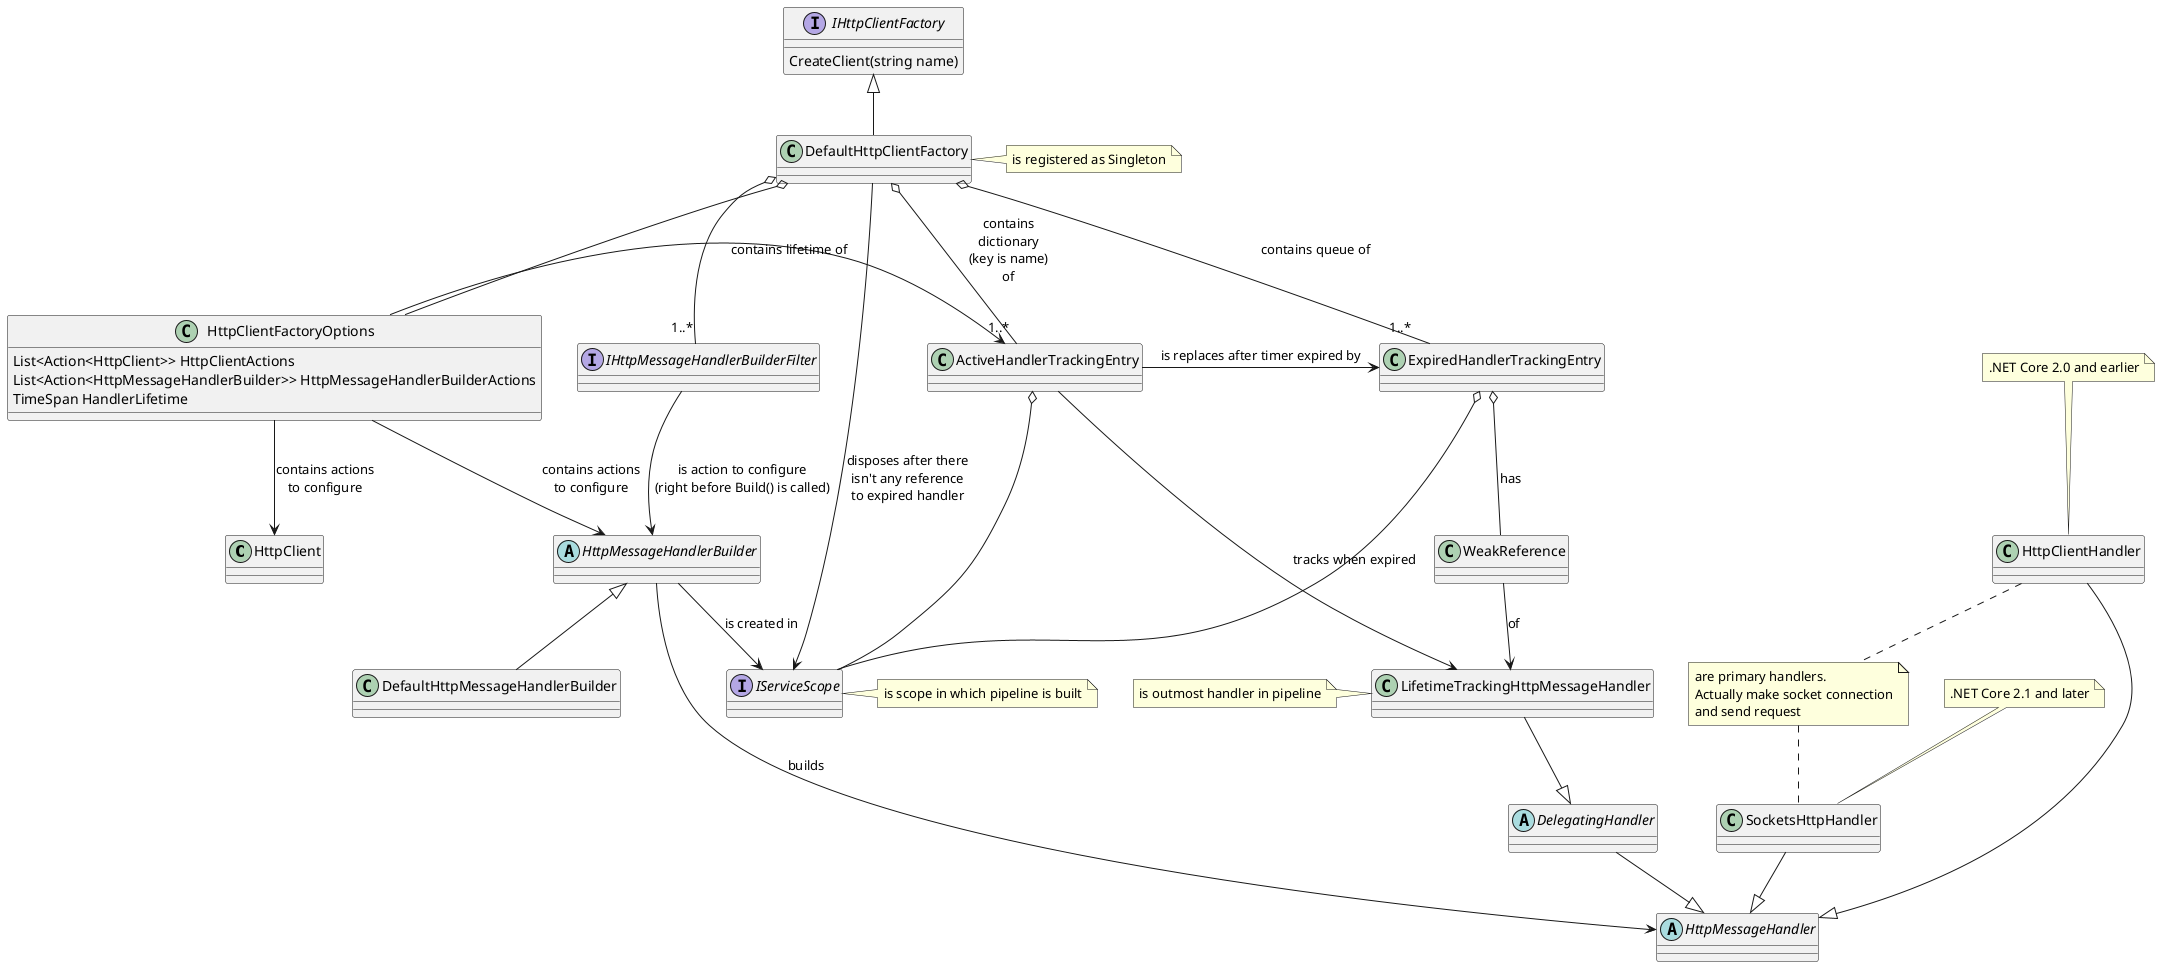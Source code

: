 @startuml

class HttpClient 
interface IHttpClientFactory{
  CreateClient(string name)
}
class DefaultHttpClientFactory

abstract HttpMessageHandler
abstract DelegatingHandler
class HttpClientHandler
class SocketsHttpHandler
class LifetimeTrackingHttpMessageHandler

note top of HttpClientHandler : .NET Core 2.0 and earlier
note top of SocketsHttpHandler : .NET Core 2.1 and later


abstract HttpMessageHandlerBuilder
class DefaultHttpMessageHandlerBuilder
interface IHttpMessageHandlerBuilderFilter

class ActiveHandlerTrackingEntry
class ExpiredHandlerTrackingEntry
class WeakReference

class HttpClientFactoryOptions{
  List<Action<HttpClient>> HttpClientActions
  List<Action<HttpMessageHandlerBuilder>> HttpMessageHandlerBuilderActions
  TimeSpan HandlerLifetime
}

interface IServiceScope
note right of IServiceScope : is scope in which pipeline is built

note right of DefaultHttpClientFactory : is registered as Singleton

note left of LifetimeTrackingHttpMessageHandler : is outmost handler in pipeline
note "are primary handlers.\nActually make socket connection\nand send request" as N1
HttpClientHandler .. N1
N1 .. SocketsHttpHandler

DefaultHttpClientFactory -up-|> IHttpClientFactory
DefaultHttpClientFactory o-- HttpClientFactoryOptions
DefaultHttpClientFactory o-- "1..*" IHttpMessageHandlerBuilderFilter
DefaultHttpClientFactory o-- "1..*" ActiveHandlerTrackingEntry : contains\ndictionary\n(key is name)\nof
DefaultHttpClientFactory o-- "1..*" ExpiredHandlerTrackingEntry : contains queue of
DefaultHttpClientFactory --> IServiceScope : disposes after there\nisn't any reference\nto expired handler

ActiveHandlerTrackingEntry --> LifetimeTrackingHttpMessageHandler : tracks when expired
ActiveHandlerTrackingEntry o-- IServiceScope
ActiveHandlerTrackingEntry -right-> ExpiredHandlerTrackingEntry : is replaces after timer expired by
ExpiredHandlerTrackingEntry o-- IServiceScope
ExpiredHandlerTrackingEntry o-- WeakReference : has
WeakReference --> LifetimeTrackingHttpMessageHandler : of
HttpMessageHandlerBuilder --> IServiceScope : is created in

DelegatingHandler --|> HttpMessageHandler
HttpClientHandler --|> HttpMessageHandler
SocketsHttpHandler --|> HttpMessageHandler
LifetimeTrackingHttpMessageHandler --|> DelegatingHandler


HttpClientFactoryOptions --> HttpClient : contains actions\nto configure
HttpClientFactoryOptions --> HttpMessageHandlerBuilder : contains actions\nto configure
HttpClientFactoryOptions -right-> ActiveHandlerTrackingEntry : contains lifetime of

DefaultHttpMessageHandlerBuilder -up-|> HttpMessageHandlerBuilder
HttpMessageHandlerBuilder --> HttpMessageHandler : builds
IHttpMessageHandlerBuilderFilter --> HttpMessageHandlerBuilder : is action to configure\n(right before Build() is called)

@enduml

